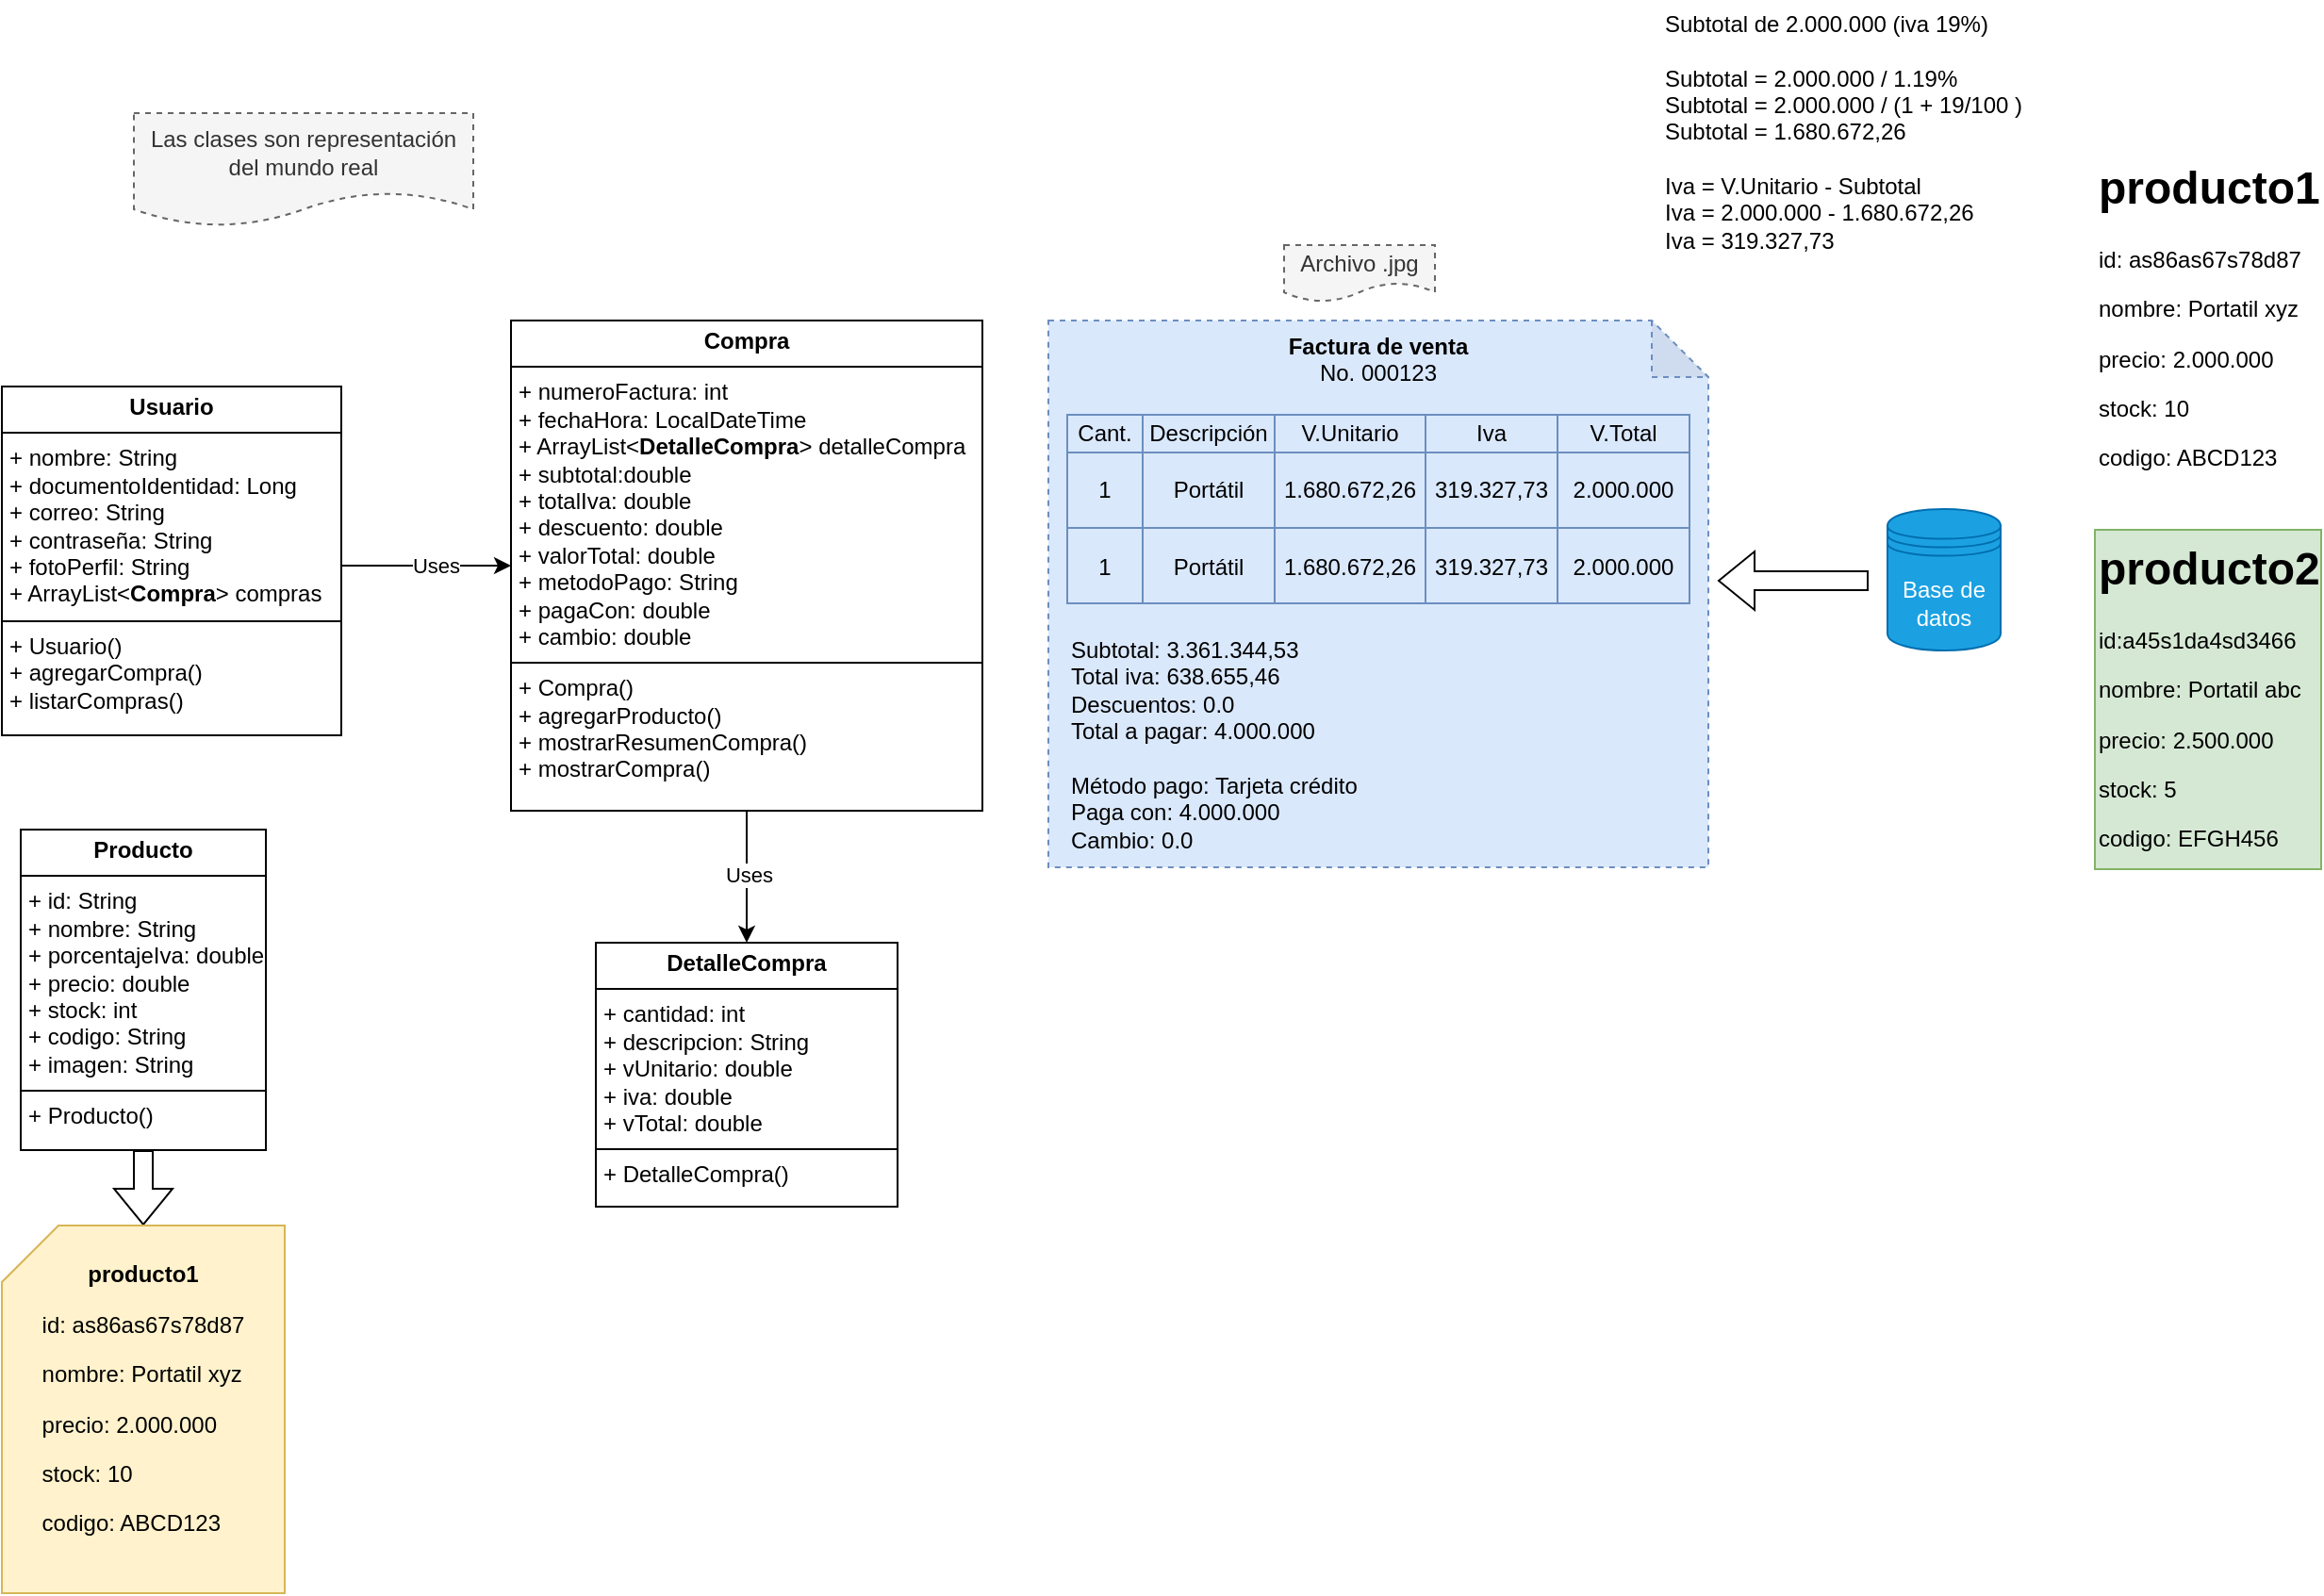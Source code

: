 <mxfile version="24.7.7">
  <diagram name="Página-1" id="GYzO7ZWPH_viaC4tYicZ">
    <mxGraphModel dx="1252" dy="469" grid="1" gridSize="10" guides="1" tooltips="1" connect="1" arrows="1" fold="1" page="1" pageScale="1" pageWidth="827" pageHeight="1169" math="0" shadow="0">
      <root>
        <mxCell id="0" />
        <mxCell id="1" parent="0" />
        <mxCell id="j5iN4jMYRSNUAJNGx0JI-39" style="edgeStyle=orthogonalEdgeStyle;rounded=0;orthogonalLoop=1;jettySize=auto;html=1;entryX=0;entryY=0.5;entryDx=0;entryDy=0;" edge="1" parent="1" source="jrW14TgnYGXQH0NmvIS3-1" target="jrW14TgnYGXQH0NmvIS3-3">
          <mxGeometry relative="1" as="geometry">
            <Array as="points">
              <mxPoint x="280" y="300" />
              <mxPoint x="280" y="300" />
            </Array>
          </mxGeometry>
        </mxCell>
        <mxCell id="j5iN4jMYRSNUAJNGx0JI-40" value="Uses" style="edgeLabel;html=1;align=center;verticalAlign=middle;resizable=0;points=[];" vertex="1" connectable="0" parent="j5iN4jMYRSNUAJNGx0JI-39">
          <mxGeometry x="0.113" relative="1" as="geometry">
            <mxPoint as="offset" />
          </mxGeometry>
        </mxCell>
        <mxCell id="jrW14TgnYGXQH0NmvIS3-1" value="&lt;p style=&quot;margin:0px;margin-top:4px;text-align:center;&quot;&gt;&lt;b&gt;Usuario&lt;/b&gt;&lt;/p&gt;&lt;hr size=&quot;1&quot; style=&quot;border-style:solid;&quot;&gt;&lt;p style=&quot;margin:0px;margin-left:4px;&quot;&gt;+ nombre: String&lt;/p&gt;&lt;p style=&quot;margin:0px;margin-left:4px;&quot;&gt;+ documentoIdentidad: Long&lt;/p&gt;&lt;p style=&quot;margin:0px;margin-left:4px;&quot;&gt;+ correo: String&lt;/p&gt;&lt;p style=&quot;margin:0px;margin-left:4px;&quot;&gt;+ contraseña: String&lt;/p&gt;&lt;p style=&quot;margin:0px;margin-left:4px;&quot;&gt;+ fotoPerfil: String&lt;/p&gt;&lt;p style=&quot;margin:0px;margin-left:4px;&quot;&gt;+ ArrayList&amp;lt;&lt;b&gt;Compra&lt;/b&gt;&amp;gt; compras&lt;/p&gt;&lt;hr size=&quot;1&quot; style=&quot;border-style:solid;&quot;&gt;&lt;p style=&quot;margin:0px;margin-left:4px;&quot;&gt;+ Usuario()&lt;/p&gt;&lt;p style=&quot;margin:0px;margin-left:4px;&quot;&gt;+ agregarCompra()&lt;/p&gt;&lt;p style=&quot;margin:0px;margin-left:4px;&quot;&gt;+ listarCompras()&lt;/p&gt;" style="verticalAlign=top;align=left;overflow=fill;html=1;whiteSpace=wrap;" parent="1" vertex="1">
          <mxGeometry x="40" y="205" width="180" height="185" as="geometry" />
        </mxCell>
        <mxCell id="jrW14TgnYGXQH0NmvIS3-2" value="Las clases son representación del mundo real" style="shape=document;whiteSpace=wrap;html=1;boundedLbl=1;dashed=1;fillColor=#f5f5f5;fontColor=#333333;strokeColor=#666666;" parent="1" vertex="1">
          <mxGeometry x="110" y="60" width="180" height="60" as="geometry" />
        </mxCell>
        <mxCell id="j5iN4jMYRSNUAJNGx0JI-37" style="edgeStyle=orthogonalEdgeStyle;rounded=0;orthogonalLoop=1;jettySize=auto;html=1;" edge="1" parent="1" source="jrW14TgnYGXQH0NmvIS3-3" target="j5iN4jMYRSNUAJNGx0JI-36">
          <mxGeometry relative="1" as="geometry" />
        </mxCell>
        <mxCell id="j5iN4jMYRSNUAJNGx0JI-38" value="Uses" style="edgeLabel;html=1;align=center;verticalAlign=middle;resizable=0;points=[];" vertex="1" connectable="0" parent="j5iN4jMYRSNUAJNGx0JI-37">
          <mxGeometry x="-0.028" y="1" relative="1" as="geometry">
            <mxPoint as="offset" />
          </mxGeometry>
        </mxCell>
        <mxCell id="jrW14TgnYGXQH0NmvIS3-3" value="&lt;p style=&quot;margin:0px;margin-top:4px;text-align:center;&quot;&gt;&lt;b&gt;Compra&lt;/b&gt;&lt;/p&gt;&lt;hr size=&quot;1&quot; style=&quot;border-style:solid;&quot;&gt;&lt;p style=&quot;margin:0px;margin-left:4px;&quot;&gt;+ numeroFactura: int&lt;/p&gt;&lt;p style=&quot;margin:0px;margin-left:4px;&quot;&gt;+ fechaHora: LocalDateTime&lt;/p&gt;&lt;p style=&quot;margin:0px;margin-left:4px;&quot;&gt;+ ArrayList&amp;lt;&lt;b&gt;DetalleCompra&lt;/b&gt;&amp;gt; detalleCompra&lt;/p&gt;&lt;p style=&quot;margin:0px;margin-left:4px;&quot;&gt;+ subtotal:double&lt;br&gt;&lt;/p&gt;&lt;p style=&quot;margin:0px;margin-left:4px;&quot;&gt;+ totalIva: double&lt;br&gt;&lt;/p&gt;&lt;p style=&quot;margin:0px;margin-left:4px;&quot;&gt;+ descuento: double&lt;br&gt;&lt;/p&gt;&lt;p style=&quot;margin:0px;margin-left:4px;&quot;&gt;+ valorTotal: double&lt;/p&gt;&lt;p style=&quot;margin:0px;margin-left:4px;&quot;&gt;+ metodoPago: String&lt;br&gt;&lt;/p&gt;&lt;p style=&quot;margin:0px;margin-left:4px;&quot;&gt;+ pagaCon: double&lt;/p&gt;&lt;p style=&quot;margin:0px;margin-left:4px;&quot;&gt;+ cambio: double&lt;/p&gt;&lt;hr size=&quot;1&quot; style=&quot;border-style:solid;&quot;&gt;&lt;p style=&quot;margin:0px;margin-left:4px;&quot;&gt;+ Compra()&lt;/p&gt;&lt;p style=&quot;margin:0px;margin-left:4px;&quot;&gt;+ agregarProducto()&lt;/p&gt;&lt;p style=&quot;margin:0px;margin-left:4px;&quot;&gt;+ mostrarResumenCompra()&lt;/p&gt;&lt;p style=&quot;margin:0px;margin-left:4px;&quot;&gt;+ mostrarCompra()&lt;/p&gt;" style="verticalAlign=top;align=left;overflow=fill;html=1;whiteSpace=wrap;" parent="1" vertex="1">
          <mxGeometry x="310" y="170" width="250" height="260" as="geometry" />
        </mxCell>
        <mxCell id="jrW14TgnYGXQH0NmvIS3-5" value="Base de datos" style="shape=datastore;whiteSpace=wrap;html=1;fillColor=#1ba1e2;fontColor=#ffffff;strokeColor=#006EAF;" parent="1" vertex="1">
          <mxGeometry x="1040" y="270" width="60" height="75" as="geometry" />
        </mxCell>
        <mxCell id="jrW14TgnYGXQH0NmvIS3-6" style="edgeStyle=orthogonalEdgeStyle;rounded=0;orthogonalLoop=1;jettySize=auto;html=1;shape=flexArrow;" parent="1" edge="1">
          <mxGeometry relative="1" as="geometry">
            <mxPoint x="1030" y="308" as="sourcePoint" />
            <mxPoint x="950" y="308" as="targetPoint" />
          </mxGeometry>
        </mxCell>
        <mxCell id="jrW14TgnYGXQH0NmvIS3-20" style="edgeStyle=orthogonalEdgeStyle;rounded=0;orthogonalLoop=1;jettySize=auto;html=1;shape=flexArrow;" parent="1" source="jrW14TgnYGXQH0NmvIS3-15" target="jrW14TgnYGXQH0NmvIS3-19" edge="1">
          <mxGeometry relative="1" as="geometry" />
        </mxCell>
        <mxCell id="jrW14TgnYGXQH0NmvIS3-15" value="&lt;p style=&quot;margin:0px;margin-top:4px;text-align:center;&quot;&gt;&lt;b&gt;Producto&lt;/b&gt;&lt;/p&gt;&lt;hr size=&quot;1&quot; style=&quot;border-style:solid;&quot;&gt;&lt;p style=&quot;margin:0px;margin-left:4px;&quot;&gt;+ id: String&lt;/p&gt;&lt;p style=&quot;margin:0px;margin-left:4px;&quot;&gt;+ nombre: String&lt;/p&gt;&lt;p style=&quot;margin:0px;margin-left:4px;&quot;&gt;+ porcentajeIva: double&lt;/p&gt;&lt;p style=&quot;margin:0px;margin-left:4px;&quot;&gt;+ precio: double&lt;/p&gt;&lt;p style=&quot;margin:0px;margin-left:4px;&quot;&gt;+ stock: int&lt;/p&gt;&lt;p style=&quot;margin:0px;margin-left:4px;&quot;&gt;+ codigo: String&lt;/p&gt;&lt;p style=&quot;margin:0px;margin-left:4px;&quot;&gt;+ imagen: String&lt;/p&gt;&lt;hr size=&quot;1&quot; style=&quot;border-style:solid;&quot;&gt;&lt;p style=&quot;margin:0px;margin-left:4px;&quot;&gt;+ Producto()&lt;/p&gt;" style="verticalAlign=top;align=left;overflow=fill;html=1;whiteSpace=wrap;" parent="1" vertex="1">
          <mxGeometry x="50" y="440" width="130" height="170" as="geometry" />
        </mxCell>
        <mxCell id="jrW14TgnYGXQH0NmvIS3-16" value="&lt;h1 style=&quot;margin-top: 0px;&quot;&gt;producto1&lt;/h1&gt;&lt;p&gt;id: as86as67s78d87&lt;/p&gt;&lt;p&gt;nombre: Portatil xyz&lt;/p&gt;&lt;p&gt;precio: 2.000.000&lt;/p&gt;&lt;p&gt;stock: 10&lt;/p&gt;&lt;p&gt;codigo: ABCD123&lt;/p&gt;" style="text;html=1;whiteSpace=wrap;overflow=hidden;rounded=0;" parent="1" vertex="1">
          <mxGeometry x="1150" y="79" width="120" height="180" as="geometry" />
        </mxCell>
        <mxCell id="jrW14TgnYGXQH0NmvIS3-17" value="&lt;h1 style=&quot;margin-top: 0px;&quot;&gt;producto2&lt;/h1&gt;&lt;p&gt;id:a45s1da4sd3466&lt;/p&gt;&lt;p&gt;nombre: Portatil abc&lt;/p&gt;&lt;p&gt;precio: 2.500.000&lt;/p&gt;&lt;p&gt;stock: 5&lt;/p&gt;&lt;p&gt;codigo: EFGH456&lt;/p&gt;" style="text;html=1;whiteSpace=wrap;overflow=hidden;rounded=0;fillColor=#d5e8d4;strokeColor=#82b366;" parent="1" vertex="1">
          <mxGeometry x="1150" y="281" width="120" height="180" as="geometry" />
        </mxCell>
        <mxCell id="jrW14TgnYGXQH0NmvIS3-19" value="&lt;b&gt;producto1&lt;/b&gt;&lt;div&gt;&lt;p style=&quot;text-align: left;&quot;&gt;id: as86as67s78d87&lt;/p&gt;&lt;p style=&quot;text-align: left;&quot;&gt;nombre: Portatil xyz&lt;/p&gt;&lt;p style=&quot;text-align: left;&quot;&gt;precio: 2.000.000&lt;/p&gt;&lt;p style=&quot;text-align: left;&quot;&gt;stock: 10&lt;/p&gt;&lt;p style=&quot;text-align: left;&quot;&gt;codigo: ABCD123&lt;/p&gt;&lt;/div&gt;" style="shape=card;whiteSpace=wrap;html=1;fillColor=#fff2cc;strokeColor=#d6b656;" parent="1" vertex="1">
          <mxGeometry x="40" y="650" width="150" height="195" as="geometry" />
        </mxCell>
        <mxCell id="j5iN4jMYRSNUAJNGx0JI-1" value="Archivo .jpg" style="shape=document;whiteSpace=wrap;html=1;boundedLbl=1;dashed=1;fillColor=#f5f5f5;fontColor=#333333;strokeColor=#666666;size=0.333;" vertex="1" parent="1">
          <mxGeometry x="720" y="130" width="80" height="30" as="geometry" />
        </mxCell>
        <mxCell id="j5iN4jMYRSNUAJNGx0JI-2" value="&lt;b&gt;Factura de venta&lt;/b&gt;&lt;div&gt;No. 000123&lt;/div&gt;&lt;div&gt;&lt;br&gt;&lt;/div&gt;" style="shape=note;whiteSpace=wrap;html=1;backgroundOutline=1;darkOpacity=0.05;verticalAlign=top;dashed=1;fillColor=#dae8fc;strokeColor=#6c8ebf;" vertex="1" parent="1">
          <mxGeometry x="595" y="170" width="350" height="290" as="geometry" />
        </mxCell>
        <mxCell id="j5iN4jMYRSNUAJNGx0JI-33" value="Subtotal: 3.361.344,53&lt;div&gt;Total iva: 638.655,46&lt;/div&gt;&lt;div&gt;Descuentos: 0.0&lt;/div&gt;&lt;div&gt;Total a pagar: 4.000.000&lt;/div&gt;&lt;div&gt;&lt;br&gt;&lt;/div&gt;&lt;div&gt;Método pago: Tarjeta crédito&lt;/div&gt;&lt;div&gt;Paga con: 4.000.000&lt;/div&gt;&lt;div&gt;Cambio: 0.0&lt;/div&gt;" style="text;html=1;align=left;verticalAlign=top;whiteSpace=wrap;rounded=0;" vertex="1" parent="1">
          <mxGeometry x="605" y="331" width="180" height="130" as="geometry" />
        </mxCell>
        <mxCell id="j5iN4jMYRSNUAJNGx0JI-4" value="" style="shape=table;startSize=0;container=1;collapsible=0;childLayout=tableLayout;fontSize=12;fillColor=#dae8fc;strokeColor=#6c8ebf;" vertex="1" parent="1">
          <mxGeometry x="605" y="220" width="330" height="100" as="geometry" />
        </mxCell>
        <mxCell id="j5iN4jMYRSNUAJNGx0JI-5" value="" style="shape=tableRow;horizontal=0;startSize=0;swimlaneHead=0;swimlaneBody=0;strokeColor=inherit;top=0;left=0;bottom=0;right=0;collapsible=0;dropTarget=0;fillColor=none;points=[[0,0.5],[1,0.5]];portConstraint=eastwest;fontSize=16;" vertex="1" parent="j5iN4jMYRSNUAJNGx0JI-4">
          <mxGeometry width="330" height="20" as="geometry" />
        </mxCell>
        <mxCell id="j5iN4jMYRSNUAJNGx0JI-6" value="Cant." style="shape=partialRectangle;html=1;whiteSpace=wrap;connectable=0;strokeColor=inherit;overflow=hidden;fillColor=none;top=0;left=0;bottom=0;right=0;pointerEvents=1;fontSize=12;" vertex="1" parent="j5iN4jMYRSNUAJNGx0JI-5">
          <mxGeometry width="40" height="20" as="geometry">
            <mxRectangle width="40" height="20" as="alternateBounds" />
          </mxGeometry>
        </mxCell>
        <mxCell id="j5iN4jMYRSNUAJNGx0JI-7" value="Descripción" style="shape=partialRectangle;html=1;whiteSpace=wrap;connectable=0;strokeColor=inherit;overflow=hidden;fillColor=none;top=0;left=0;bottom=0;right=0;pointerEvents=1;fontSize=12;" vertex="1" parent="j5iN4jMYRSNUAJNGx0JI-5">
          <mxGeometry x="40" width="70" height="20" as="geometry">
            <mxRectangle width="70" height="20" as="alternateBounds" />
          </mxGeometry>
        </mxCell>
        <mxCell id="j5iN4jMYRSNUAJNGx0JI-8" value="V.Unitario" style="shape=partialRectangle;html=1;whiteSpace=wrap;connectable=0;strokeColor=inherit;overflow=hidden;fillColor=none;top=0;left=0;bottom=0;right=0;pointerEvents=1;fontSize=12;" vertex="1" parent="j5iN4jMYRSNUAJNGx0JI-5">
          <mxGeometry x="110" width="80" height="20" as="geometry">
            <mxRectangle width="80" height="20" as="alternateBounds" />
          </mxGeometry>
        </mxCell>
        <mxCell id="j5iN4jMYRSNUAJNGx0JI-9" value="Iva" style="shape=partialRectangle;html=1;whiteSpace=wrap;connectable=0;strokeColor=inherit;overflow=hidden;fillColor=none;top=0;left=0;bottom=0;right=0;pointerEvents=1;fontSize=12;" vertex="1" parent="j5iN4jMYRSNUAJNGx0JI-5">
          <mxGeometry x="190" width="70" height="20" as="geometry">
            <mxRectangle width="70" height="20" as="alternateBounds" />
          </mxGeometry>
        </mxCell>
        <mxCell id="j5iN4jMYRSNUAJNGx0JI-10" value="V.Total" style="shape=partialRectangle;html=1;whiteSpace=wrap;connectable=0;strokeColor=inherit;overflow=hidden;fillColor=none;top=0;left=0;bottom=0;right=0;pointerEvents=1;fontSize=12;" vertex="1" parent="j5iN4jMYRSNUAJNGx0JI-5">
          <mxGeometry x="260" width="70" height="20" as="geometry">
            <mxRectangle width="70" height="20" as="alternateBounds" />
          </mxGeometry>
        </mxCell>
        <mxCell id="j5iN4jMYRSNUAJNGx0JI-11" style="shape=tableRow;horizontal=0;startSize=0;swimlaneHead=0;swimlaneBody=0;strokeColor=inherit;top=0;left=0;bottom=0;right=0;collapsible=0;dropTarget=0;fillColor=none;points=[[0,0.5],[1,0.5]];portConstraint=eastwest;fontSize=16;" vertex="1" parent="j5iN4jMYRSNUAJNGx0JI-4">
          <mxGeometry y="20" width="330" height="40" as="geometry" />
        </mxCell>
        <mxCell id="j5iN4jMYRSNUAJNGx0JI-12" value="1" style="shape=partialRectangle;html=1;whiteSpace=wrap;connectable=0;strokeColor=inherit;overflow=hidden;fillColor=none;top=0;left=0;bottom=0;right=0;pointerEvents=1;fontSize=12;" vertex="1" parent="j5iN4jMYRSNUAJNGx0JI-11">
          <mxGeometry width="40" height="40" as="geometry">
            <mxRectangle width="40" height="40" as="alternateBounds" />
          </mxGeometry>
        </mxCell>
        <mxCell id="j5iN4jMYRSNUAJNGx0JI-13" value="Portátil" style="shape=partialRectangle;html=1;whiteSpace=wrap;connectable=0;strokeColor=inherit;overflow=hidden;fillColor=none;top=0;left=0;bottom=0;right=0;pointerEvents=1;fontSize=12;" vertex="1" parent="j5iN4jMYRSNUAJNGx0JI-11">
          <mxGeometry x="40" width="70" height="40" as="geometry">
            <mxRectangle width="70" height="40" as="alternateBounds" />
          </mxGeometry>
        </mxCell>
        <mxCell id="j5iN4jMYRSNUAJNGx0JI-14" value="1.680.672,26" style="shape=partialRectangle;html=1;whiteSpace=wrap;connectable=0;strokeColor=inherit;overflow=hidden;fillColor=none;top=0;left=0;bottom=0;right=0;pointerEvents=1;fontSize=12;" vertex="1" parent="j5iN4jMYRSNUAJNGx0JI-11">
          <mxGeometry x="110" width="80" height="40" as="geometry">
            <mxRectangle width="80" height="40" as="alternateBounds" />
          </mxGeometry>
        </mxCell>
        <mxCell id="j5iN4jMYRSNUAJNGx0JI-15" value="319.327,73" style="shape=partialRectangle;html=1;whiteSpace=wrap;connectable=0;strokeColor=inherit;overflow=hidden;fillColor=none;top=0;left=0;bottom=0;right=0;pointerEvents=1;fontSize=12;" vertex="1" parent="j5iN4jMYRSNUAJNGx0JI-11">
          <mxGeometry x="190" width="70" height="40" as="geometry">
            <mxRectangle width="70" height="40" as="alternateBounds" />
          </mxGeometry>
        </mxCell>
        <mxCell id="j5iN4jMYRSNUAJNGx0JI-16" value="2.000.000" style="shape=partialRectangle;html=1;whiteSpace=wrap;connectable=0;strokeColor=inherit;overflow=hidden;fillColor=none;top=0;left=0;bottom=0;right=0;pointerEvents=1;fontSize=12;" vertex="1" parent="j5iN4jMYRSNUAJNGx0JI-11">
          <mxGeometry x="260" width="70" height="40" as="geometry">
            <mxRectangle width="70" height="40" as="alternateBounds" />
          </mxGeometry>
        </mxCell>
        <mxCell id="j5iN4jMYRSNUAJNGx0JI-17" value="" style="shape=tableRow;horizontal=0;startSize=0;swimlaneHead=0;swimlaneBody=0;strokeColor=inherit;top=0;left=0;bottom=0;right=0;collapsible=0;dropTarget=0;fillColor=none;points=[[0,0.5],[1,0.5]];portConstraint=eastwest;fontSize=16;" vertex="1" parent="j5iN4jMYRSNUAJNGx0JI-4">
          <mxGeometry y="60" width="330" height="40" as="geometry" />
        </mxCell>
        <mxCell id="j5iN4jMYRSNUAJNGx0JI-18" value="" style="shape=partialRectangle;html=1;whiteSpace=wrap;connectable=0;strokeColor=inherit;overflow=hidden;fillColor=none;top=0;left=0;bottom=0;right=0;pointerEvents=1;fontSize=12;" vertex="1" parent="j5iN4jMYRSNUAJNGx0JI-17">
          <mxGeometry width="40" height="40" as="geometry">
            <mxRectangle width="40" height="40" as="alternateBounds" />
          </mxGeometry>
        </mxCell>
        <mxCell id="j5iN4jMYRSNUAJNGx0JI-19" value="" style="shape=partialRectangle;html=1;whiteSpace=wrap;connectable=0;strokeColor=inherit;overflow=hidden;fillColor=none;top=0;left=0;bottom=0;right=0;pointerEvents=1;fontSize=12;" vertex="1" parent="j5iN4jMYRSNUAJNGx0JI-17">
          <mxGeometry x="40" width="70" height="40" as="geometry">
            <mxRectangle width="70" height="40" as="alternateBounds" />
          </mxGeometry>
        </mxCell>
        <mxCell id="j5iN4jMYRSNUAJNGx0JI-20" value="" style="shape=partialRectangle;html=1;whiteSpace=wrap;connectable=0;strokeColor=inherit;overflow=hidden;fillColor=none;top=0;left=0;bottom=0;right=0;pointerEvents=1;fontSize=12;" vertex="1" parent="j5iN4jMYRSNUAJNGx0JI-17">
          <mxGeometry x="110" width="80" height="40" as="geometry">
            <mxRectangle width="80" height="40" as="alternateBounds" />
          </mxGeometry>
        </mxCell>
        <mxCell id="j5iN4jMYRSNUAJNGx0JI-21" style="shape=partialRectangle;html=1;whiteSpace=wrap;connectable=0;strokeColor=inherit;overflow=hidden;fillColor=none;top=0;left=0;bottom=0;right=0;pointerEvents=1;fontSize=12;" vertex="1" parent="j5iN4jMYRSNUAJNGx0JI-17">
          <mxGeometry x="190" width="70" height="40" as="geometry">
            <mxRectangle width="70" height="40" as="alternateBounds" />
          </mxGeometry>
        </mxCell>
        <mxCell id="j5iN4jMYRSNUAJNGx0JI-22" style="shape=partialRectangle;html=1;whiteSpace=wrap;connectable=0;strokeColor=inherit;overflow=hidden;fillColor=none;top=0;left=0;bottom=0;right=0;pointerEvents=1;fontSize=12;" vertex="1" parent="j5iN4jMYRSNUAJNGx0JI-17">
          <mxGeometry x="260" width="70" height="40" as="geometry">
            <mxRectangle width="70" height="40" as="alternateBounds" />
          </mxGeometry>
        </mxCell>
        <mxCell id="j5iN4jMYRSNUAJNGx0JI-23" value="" style="shape=partialRectangle;html=1;whiteSpace=wrap;connectable=0;strokeColor=inherit;overflow=hidden;fillColor=none;top=0;left=0;bottom=0;right=0;pointerEvents=1;fontSize=12;" vertex="1" parent="1">
          <mxGeometry x="605" y="300" width="40" height="40" as="geometry">
            <mxRectangle width="40" height="40" as="alternateBounds" />
          </mxGeometry>
        </mxCell>
        <mxCell id="j5iN4jMYRSNUAJNGx0JI-24" value="" style="shape=partialRectangle;html=1;whiteSpace=wrap;connectable=0;strokeColor=inherit;overflow=hidden;fillColor=none;top=0;left=0;bottom=0;right=0;pointerEvents=1;fontSize=12;" vertex="1" parent="1">
          <mxGeometry x="645" y="300" width="70" height="40" as="geometry">
            <mxRectangle width="70" height="40" as="alternateBounds" />
          </mxGeometry>
        </mxCell>
        <mxCell id="j5iN4jMYRSNUAJNGx0JI-25" value="" style="shape=partialRectangle;html=1;whiteSpace=wrap;connectable=0;strokeColor=inherit;overflow=hidden;fillColor=none;top=0;left=0;bottom=0;right=0;pointerEvents=1;fontSize=12;" vertex="1" parent="1">
          <mxGeometry x="715" y="300" width="60" height="40" as="geometry">
            <mxRectangle width="60" height="40" as="alternateBounds" />
          </mxGeometry>
        </mxCell>
        <mxCell id="j5iN4jMYRSNUAJNGx0JI-26" value="" style="shape=partialRectangle;html=1;whiteSpace=wrap;connectable=0;strokeColor=inherit;overflow=hidden;fillColor=none;top=0;left=0;bottom=0;right=0;pointerEvents=1;fontSize=12;" vertex="1" parent="1">
          <mxGeometry x="775" y="300" width="50" height="40" as="geometry">
            <mxRectangle width="50" height="40" as="alternateBounds" />
          </mxGeometry>
        </mxCell>
        <mxCell id="j5iN4jMYRSNUAJNGx0JI-27" value="" style="shape=partialRectangle;html=1;whiteSpace=wrap;connectable=0;strokeColor=inherit;overflow=hidden;fillColor=none;top=0;left=0;bottom=0;right=0;pointerEvents=1;fontSize=12;" vertex="1" parent="1">
          <mxGeometry x="825" y="300" width="70" height="40" as="geometry">
            <mxRectangle width="70" height="40" as="alternateBounds" />
          </mxGeometry>
        </mxCell>
        <mxCell id="j5iN4jMYRSNUAJNGx0JI-28" value="1" style="shape=partialRectangle;html=1;whiteSpace=wrap;connectable=0;strokeColor=inherit;overflow=hidden;fillColor=none;top=0;left=0;bottom=0;right=0;pointerEvents=1;fontSize=12;" vertex="1" parent="1">
          <mxGeometry x="605" y="281" width="40" height="40" as="geometry">
            <mxRectangle width="40" height="40" as="alternateBounds" />
          </mxGeometry>
        </mxCell>
        <mxCell id="j5iN4jMYRSNUAJNGx0JI-29" value="Portátil" style="shape=partialRectangle;html=1;whiteSpace=wrap;connectable=0;strokeColor=inherit;overflow=hidden;fillColor=none;top=0;left=0;bottom=0;right=0;pointerEvents=1;fontSize=12;" vertex="1" parent="1">
          <mxGeometry x="645" y="281" width="70" height="40" as="geometry">
            <mxRectangle width="70" height="40" as="alternateBounds" />
          </mxGeometry>
        </mxCell>
        <mxCell id="j5iN4jMYRSNUAJNGx0JI-30" value="1.680.672,26" style="shape=partialRectangle;html=1;whiteSpace=wrap;connectable=0;strokeColor=inherit;overflow=hidden;fillColor=none;top=0;left=0;bottom=0;right=0;pointerEvents=1;fontSize=12;" vertex="1" parent="1">
          <mxGeometry x="715" y="281" width="80" height="40" as="geometry">
            <mxRectangle width="80" height="40" as="alternateBounds" />
          </mxGeometry>
        </mxCell>
        <mxCell id="j5iN4jMYRSNUAJNGx0JI-31" value="319.327,73" style="shape=partialRectangle;html=1;whiteSpace=wrap;connectable=0;strokeColor=inherit;overflow=hidden;fillColor=none;top=0;left=0;bottom=0;right=0;pointerEvents=1;fontSize=12;" vertex="1" parent="1">
          <mxGeometry x="795" y="281" width="70" height="40" as="geometry">
            <mxRectangle width="70" height="40" as="alternateBounds" />
          </mxGeometry>
        </mxCell>
        <mxCell id="j5iN4jMYRSNUAJNGx0JI-32" value="2.000.000" style="shape=partialRectangle;html=1;whiteSpace=wrap;connectable=0;strokeColor=inherit;overflow=hidden;fillColor=none;top=0;left=0;bottom=0;right=0;pointerEvents=1;fontSize=12;" vertex="1" parent="1">
          <mxGeometry x="865" y="281" width="70" height="40" as="geometry">
            <mxRectangle width="70" height="40" as="alternateBounds" />
          </mxGeometry>
        </mxCell>
        <mxCell id="j5iN4jMYRSNUAJNGx0JI-35" value="Subtotal de 2.000.000 (iva 19%)&lt;div&gt;&lt;br&gt;&lt;/div&gt;&lt;div&gt;&lt;span style=&quot;background-color: initial;&quot;&gt;Subtotal&lt;/span&gt;&lt;span style=&quot;background-color: initial;&quot;&gt;&amp;nbsp;&lt;/span&gt;= 2.000.000 / 1.19%&lt;/div&gt;&lt;div&gt;&lt;div&gt;&lt;span style=&quot;background-color: initial;&quot;&gt;Subtotal&lt;/span&gt;&lt;span style=&quot;background-color: initial;&quot;&gt;&amp;nbsp;&lt;/span&gt;= 2.000.000 / (1 + 19/100 )&lt;/div&gt;&lt;/div&gt;&lt;div&gt;&lt;span style=&quot;background-color: initial;&quot;&gt;Subtotal&lt;/span&gt;&lt;span style=&quot;background-color: initial;&quot;&gt;&amp;nbsp;&lt;/span&gt;= 1.680.672,26&lt;/div&gt;&lt;div&gt;&lt;br&gt;&lt;/div&gt;&lt;div&gt;Iva = V.Unitario - Subtotal&lt;/div&gt;&lt;div&gt;Iva = 2.000.000 -&amp;nbsp;&lt;span style=&quot;background-color: initial;&quot;&gt;1.680.672,26&lt;/span&gt;&lt;/div&gt;&lt;div&gt;&lt;span style=&quot;background-color: initial;&quot;&gt;Iva =&amp;nbsp;&lt;/span&gt;&lt;span style=&quot;background-color: initial;&quot;&gt;319.327,73&lt;/span&gt;&lt;/div&gt;" style="text;html=1;align=left;verticalAlign=middle;whiteSpace=wrap;rounded=0;" vertex="1" parent="1">
          <mxGeometry x="920" width="195" height="140" as="geometry" />
        </mxCell>
        <mxCell id="j5iN4jMYRSNUAJNGx0JI-36" value="&lt;p style=&quot;margin:0px;margin-top:4px;text-align:center;&quot;&gt;&lt;b&gt;DetalleCompra&lt;/b&gt;&lt;/p&gt;&lt;hr size=&quot;1&quot; style=&quot;border-style:solid;&quot;&gt;&lt;p style=&quot;margin:0px;margin-left:4px;&quot;&gt;+ cantidad: int&lt;/p&gt;&lt;p style=&quot;margin:0px;margin-left:4px;&quot;&gt;+ descripcion: String&lt;/p&gt;&lt;p style=&quot;margin:0px;margin-left:4px;&quot;&gt;+ vUnitario: double&lt;/p&gt;&lt;p style=&quot;margin:0px;margin-left:4px;&quot;&gt;+ iva: double&lt;/p&gt;&lt;p style=&quot;margin:0px;margin-left:4px;&quot;&gt;+ vTotal: double&lt;/p&gt;&lt;hr size=&quot;1&quot; style=&quot;border-style:solid;&quot;&gt;&lt;p style=&quot;margin:0px;margin-left:4px;&quot;&gt;+ DetalleCompra()&lt;/p&gt;" style="verticalAlign=top;align=left;overflow=fill;html=1;whiteSpace=wrap;" vertex="1" parent="1">
          <mxGeometry x="355" y="500" width="160" height="140" as="geometry" />
        </mxCell>
      </root>
    </mxGraphModel>
  </diagram>
</mxfile>
